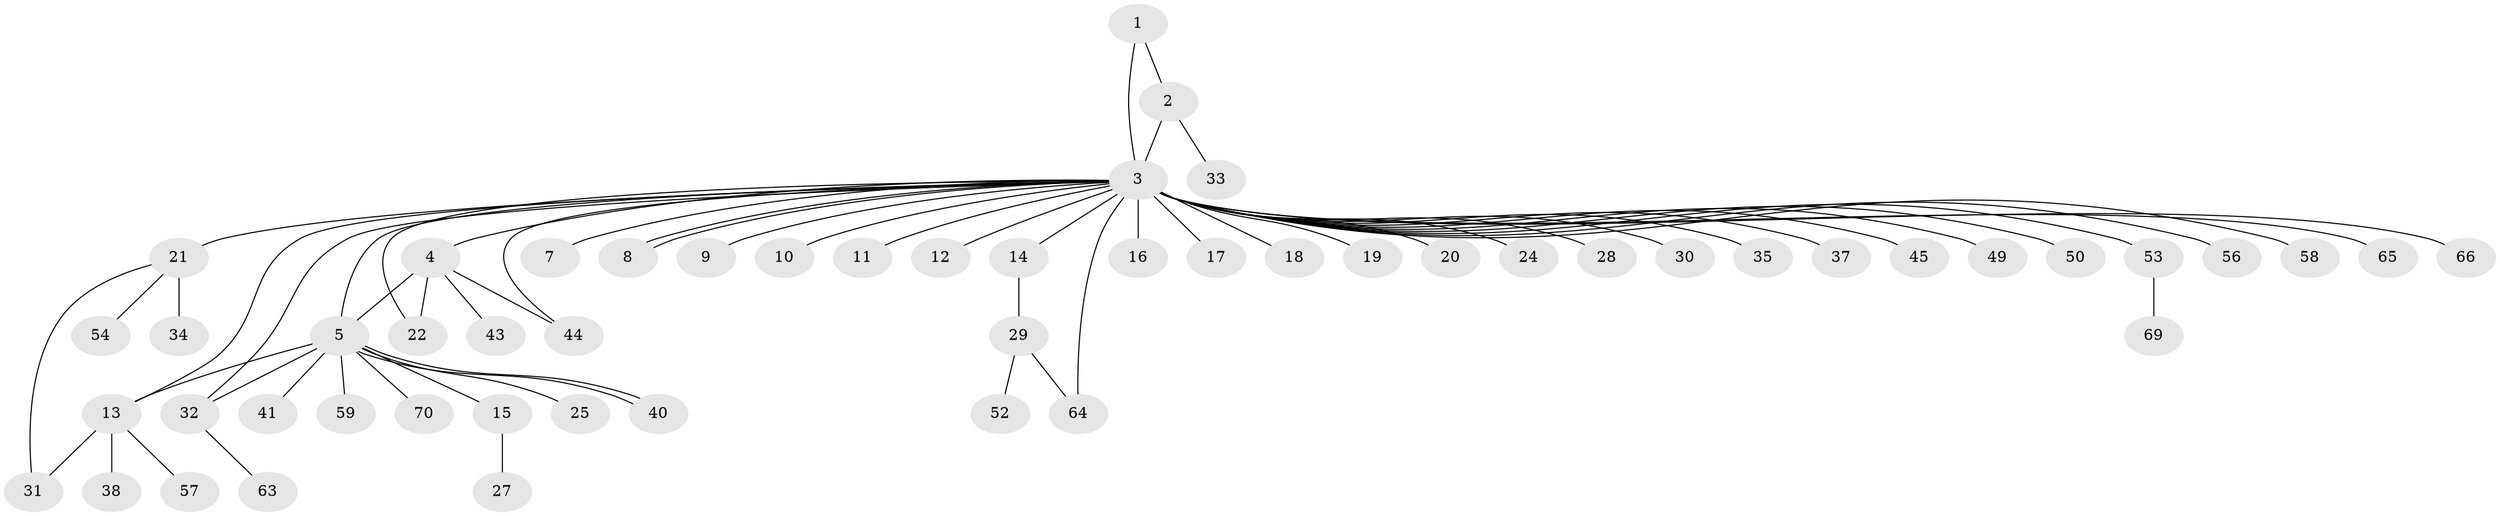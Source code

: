 // Generated by graph-tools (version 1.1) at 2025/51/02/27/25 19:51:58]
// undirected, 54 vertices, 63 edges
graph export_dot {
graph [start="1"]
  node [color=gray90,style=filled];
  1;
  2 [super="+61"];
  3 [super="+6"];
  4 [super="+39"];
  5 [super="+42"];
  7;
  8;
  9;
  10;
  11 [super="+60"];
  12;
  13 [super="+26"];
  14;
  15;
  16;
  17;
  18;
  19 [super="+36"];
  20;
  21 [super="+23"];
  22 [super="+48"];
  24;
  25 [super="+55"];
  27;
  28;
  29 [super="+51"];
  30;
  31 [super="+68"];
  32 [super="+62"];
  33;
  34;
  35;
  37 [super="+46"];
  38;
  40;
  41;
  43;
  44 [super="+47"];
  45;
  49;
  50;
  52;
  53;
  54;
  56 [super="+67"];
  57;
  58;
  59;
  63;
  64;
  65;
  66;
  69;
  70;
  1 -- 2;
  1 -- 3;
  2 -- 3 [weight=2];
  2 -- 33;
  3 -- 4 [weight=2];
  3 -- 5 [weight=2];
  3 -- 8;
  3 -- 8;
  3 -- 9;
  3 -- 10;
  3 -- 11;
  3 -- 14;
  3 -- 16;
  3 -- 17;
  3 -- 19 [weight=2];
  3 -- 21 [weight=2];
  3 -- 22;
  3 -- 24;
  3 -- 30;
  3 -- 44;
  3 -- 45;
  3 -- 49;
  3 -- 58;
  3 -- 64;
  3 -- 65;
  3 -- 66;
  3 -- 7;
  3 -- 12;
  3 -- 13;
  3 -- 18;
  3 -- 20;
  3 -- 28;
  3 -- 32;
  3 -- 35;
  3 -- 37;
  3 -- 50;
  3 -- 53;
  3 -- 56 [weight=2];
  4 -- 5;
  4 -- 22;
  4 -- 43;
  4 -- 44;
  5 -- 15;
  5 -- 25;
  5 -- 32;
  5 -- 40;
  5 -- 40;
  5 -- 41;
  5 -- 59;
  5 -- 70;
  5 -- 13;
  13 -- 57;
  13 -- 38;
  13 -- 31;
  14 -- 29;
  15 -- 27;
  21 -- 34;
  21 -- 54;
  21 -- 31;
  29 -- 52;
  29 -- 64;
  32 -- 63;
  53 -- 69;
}
